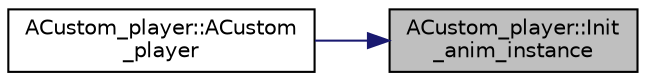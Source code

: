 digraph "ACustom_player::Init_anim_instance"
{
 // LATEX_PDF_SIZE
  edge [fontname="Helvetica",fontsize="10",labelfontname="Helvetica",labelfontsize="10"];
  node [fontname="Helvetica",fontsize="10",shape=record];
  rankdir="RL";
  Node1 [label="ACustom_player::Init\l_anim_instance",height=0.2,width=0.4,color="black", fillcolor="grey75", style="filled", fontcolor="black",tooltip="애님 인스턴스 초기화"];
  Node1 -> Node2 [dir="back",color="midnightblue",fontsize="10",style="solid"];
  Node2 [label="ACustom_player::ACustom\l_player",height=0.2,width=0.4,color="black", fillcolor="white", style="filled",URL="$class_a_custom__player.html#a977768a663b2064fe83193e853ea5d36",tooltip=" "];
}
